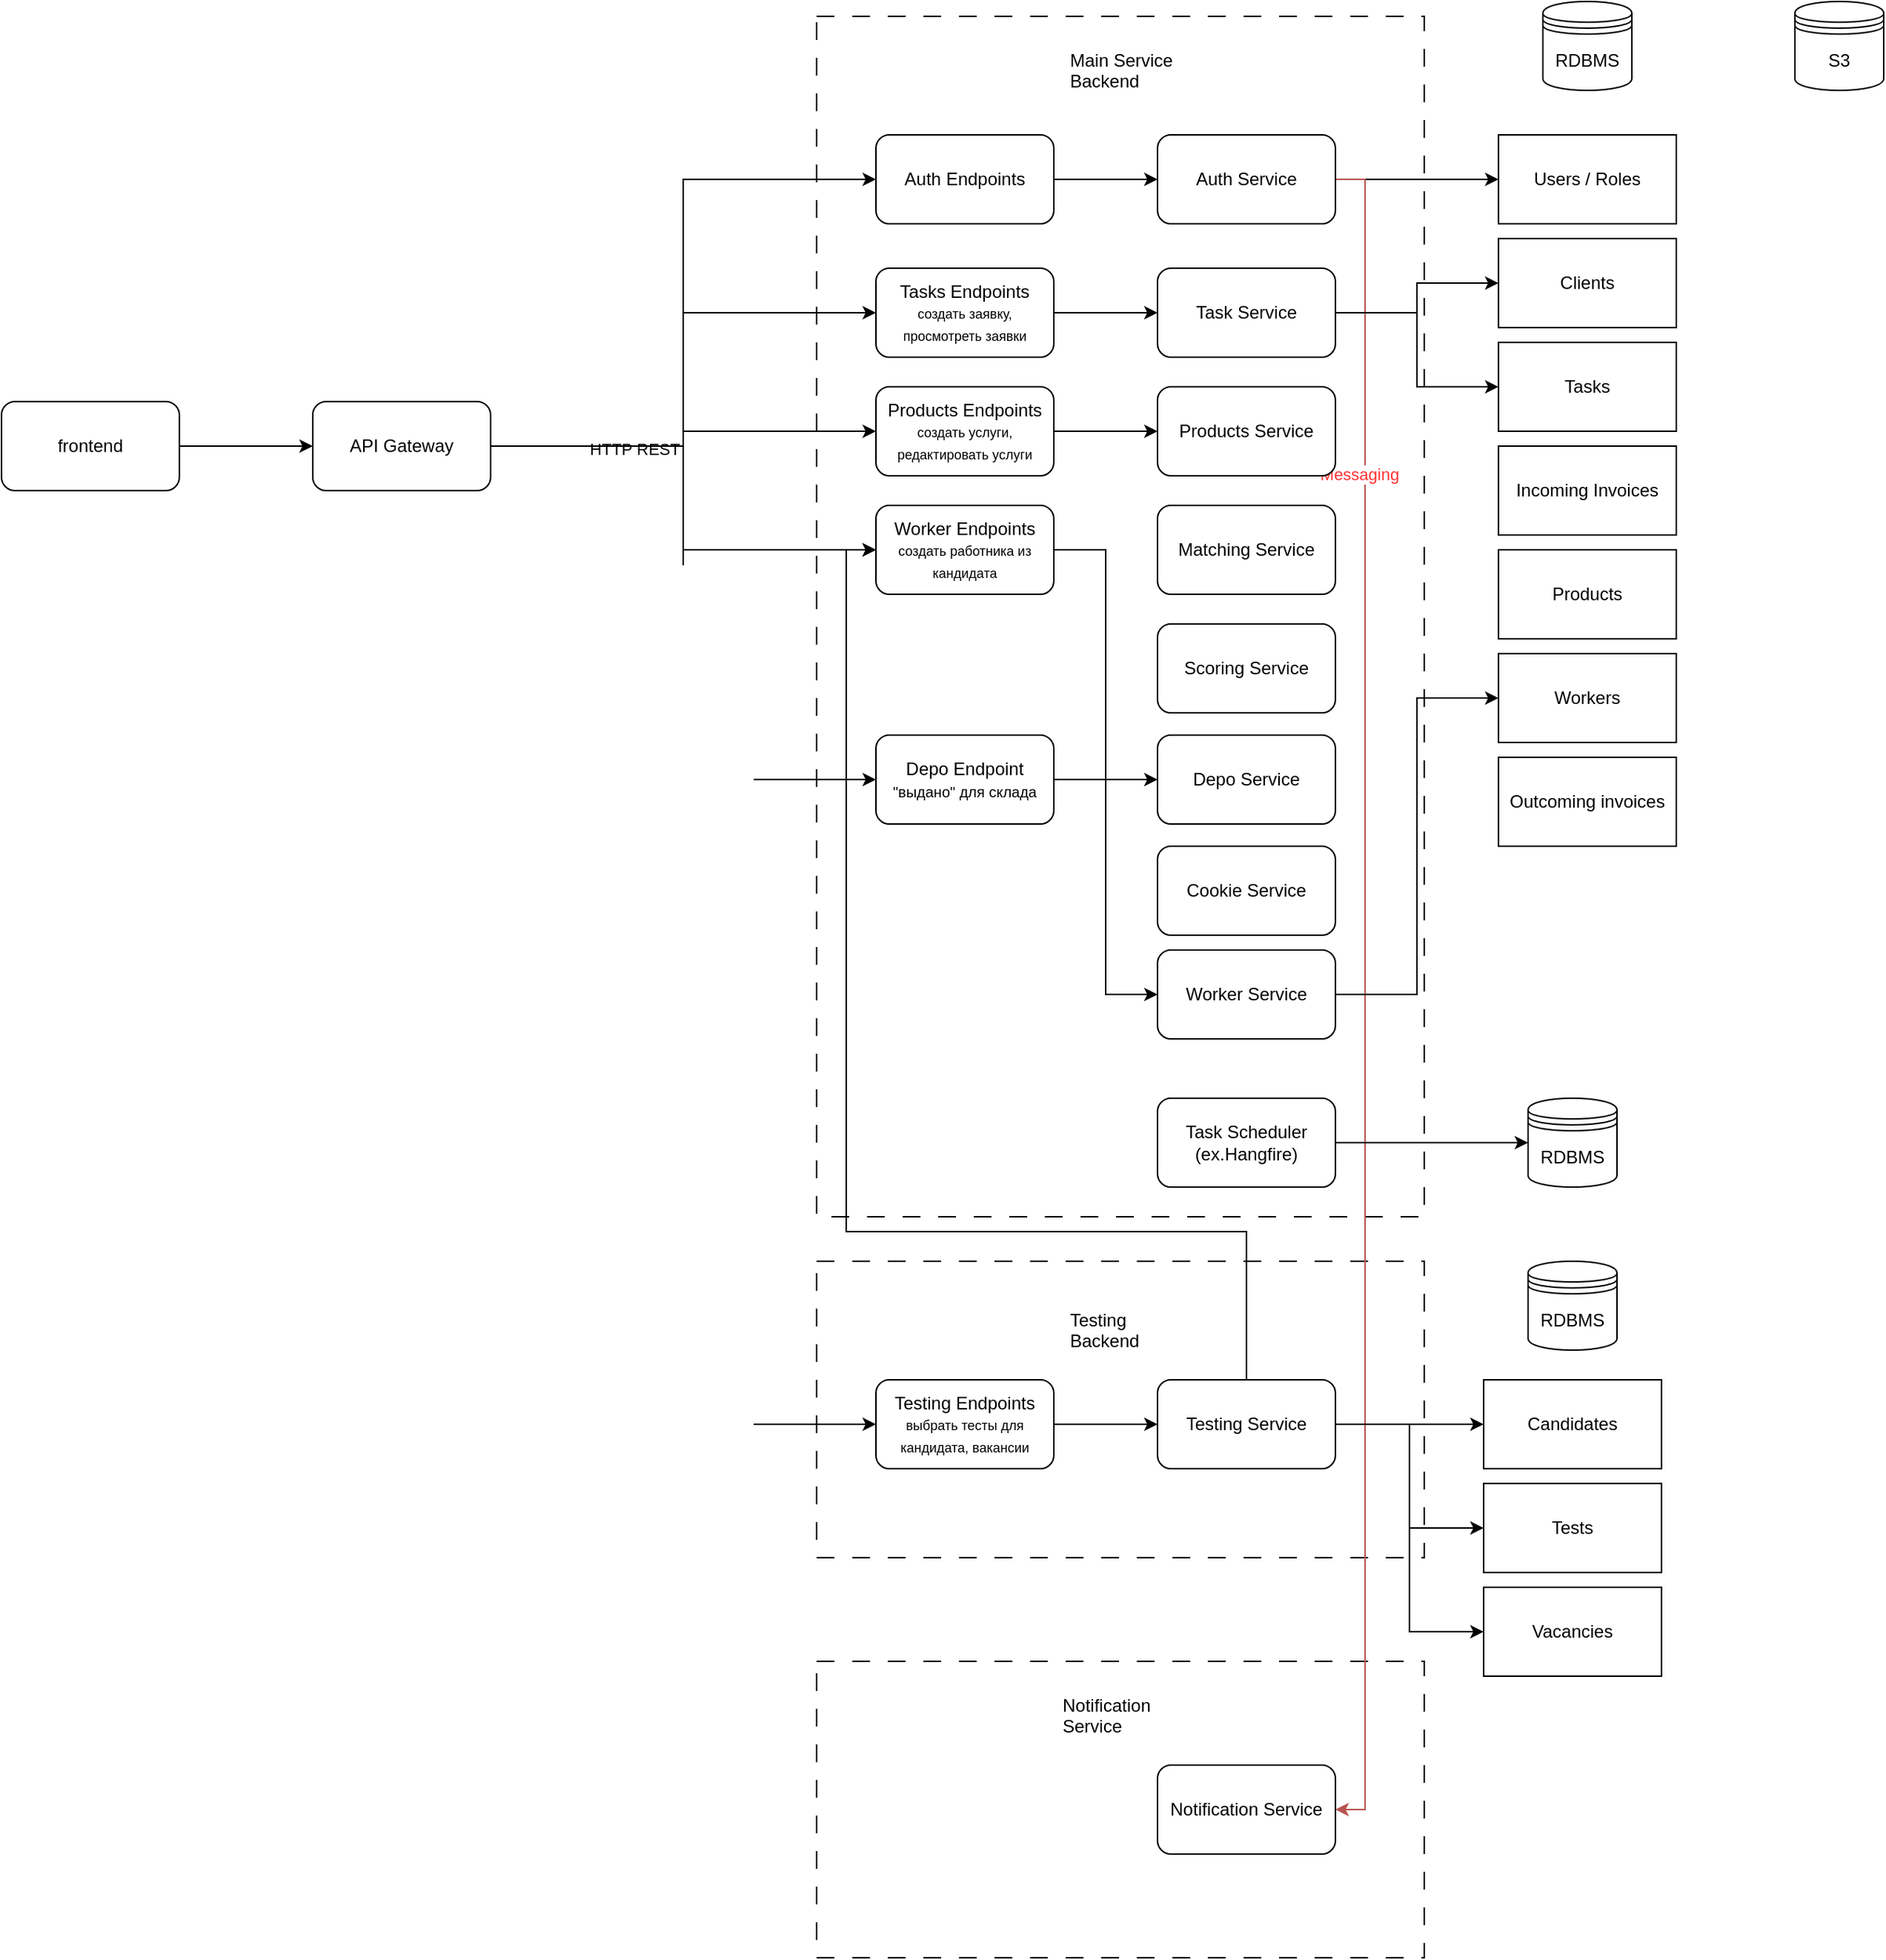 <mxfile version="21.1.2" type="device">
  <diagram name="Страница 1" id="VwyjKjIDrcoXgrn-DnAc">
    <mxGraphModel dx="1886" dy="631" grid="1" gridSize="10" guides="1" tooltips="1" connect="1" arrows="1" fold="1" page="1" pageScale="1" pageWidth="827" pageHeight="1169" math="0" shadow="0">
      <root>
        <mxCell id="0" />
        <mxCell id="1" parent="0" />
        <mxCell id="p6ASIf7CxFFDQzg2Je8K-43" value="" style="rounded=0;whiteSpace=wrap;html=1;fillColor=none;dashed=1;dashPattern=12 12;" vertex="1" parent="1">
          <mxGeometry x="170" y="1150" width="410" height="200" as="geometry" />
        </mxCell>
        <mxCell id="p6ASIf7CxFFDQzg2Je8K-42" value="" style="rounded=0;whiteSpace=wrap;html=1;fillColor=none;dashed=1;dashPattern=12 12;" vertex="1" parent="1">
          <mxGeometry x="170" y="880" width="410" height="200" as="geometry" />
        </mxCell>
        <mxCell id="p6ASIf7CxFFDQzg2Je8K-39" value="" style="rounded=0;whiteSpace=wrap;html=1;fillColor=none;dashed=1;dashPattern=12 12;" vertex="1" parent="1">
          <mxGeometry x="170" y="40" width="410" height="810" as="geometry" />
        </mxCell>
        <mxCell id="p6ASIf7CxFFDQzg2Je8K-49" style="edgeStyle=orthogonalEdgeStyle;rounded=0;orthogonalLoop=1;jettySize=auto;html=1;exitX=1;exitY=0.5;exitDx=0;exitDy=0;" edge="1" parent="1" source="p6ASIf7CxFFDQzg2Je8K-1" target="p6ASIf7CxFFDQzg2Je8K-2">
          <mxGeometry relative="1" as="geometry" />
        </mxCell>
        <mxCell id="p6ASIf7CxFFDQzg2Je8K-1" value="Auth Endpoints" style="rounded=1;whiteSpace=wrap;html=1;" vertex="1" parent="1">
          <mxGeometry x="210" y="120" width="120" height="60" as="geometry" />
        </mxCell>
        <mxCell id="p6ASIf7CxFFDQzg2Je8K-50" style="edgeStyle=orthogonalEdgeStyle;rounded=0;orthogonalLoop=1;jettySize=auto;html=1;exitX=1;exitY=0.5;exitDx=0;exitDy=0;entryX=0;entryY=0.5;entryDx=0;entryDy=0;" edge="1" parent="1" source="p6ASIf7CxFFDQzg2Je8K-2" target="p6ASIf7CxFFDQzg2Je8K-6">
          <mxGeometry relative="1" as="geometry" />
        </mxCell>
        <mxCell id="p6ASIf7CxFFDQzg2Je8K-80" style="edgeStyle=orthogonalEdgeStyle;rounded=0;orthogonalLoop=1;jettySize=auto;html=1;exitX=1;exitY=0.5;exitDx=0;exitDy=0;entryX=1;entryY=0.5;entryDx=0;entryDy=0;fillColor=#f8cecc;strokeColor=#b85450;" edge="1" parent="1" source="p6ASIf7CxFFDQzg2Je8K-2" target="p6ASIf7CxFFDQzg2Je8K-38">
          <mxGeometry relative="1" as="geometry" />
        </mxCell>
        <mxCell id="p6ASIf7CxFFDQzg2Je8K-81" value="Messaging" style="edgeLabel;html=1;align=center;verticalAlign=middle;resizable=0;points=[];fontColor=#FF3333;" vertex="1" connectable="0" parent="p6ASIf7CxFFDQzg2Je8K-80">
          <mxGeometry x="-0.616" y="-4" relative="1" as="geometry">
            <mxPoint as="offset" />
          </mxGeometry>
        </mxCell>
        <mxCell id="p6ASIf7CxFFDQzg2Je8K-2" value="Auth Service&lt;br&gt;" style="rounded=1;whiteSpace=wrap;html=1;" vertex="1" parent="1">
          <mxGeometry x="400" y="120" width="120" height="60" as="geometry" />
        </mxCell>
        <mxCell id="p6ASIf7CxFFDQzg2Je8K-3" value="RDBMS" style="shape=datastore;whiteSpace=wrap;html=1;" vertex="1" parent="1">
          <mxGeometry x="660" y="30" width="60" height="60" as="geometry" />
        </mxCell>
        <mxCell id="p6ASIf7CxFFDQzg2Je8K-51" style="edgeStyle=orthogonalEdgeStyle;rounded=0;orthogonalLoop=1;jettySize=auto;html=1;exitX=1;exitY=0.5;exitDx=0;exitDy=0;" edge="1" parent="1" source="p6ASIf7CxFFDQzg2Je8K-4" target="p6ASIf7CxFFDQzg2Je8K-5">
          <mxGeometry relative="1" as="geometry" />
        </mxCell>
        <mxCell id="p6ASIf7CxFFDQzg2Je8K-4" value="Tasks Endpoints&lt;font style=&quot;&quot;&gt;&lt;br&gt;&lt;font style=&quot;font-size: 9px;&quot;&gt;создать заявку, просмотреть заявки&lt;/font&gt;&lt;/font&gt;" style="rounded=1;whiteSpace=wrap;html=1;" vertex="1" parent="1">
          <mxGeometry x="210" y="210" width="120" height="60" as="geometry" />
        </mxCell>
        <mxCell id="p6ASIf7CxFFDQzg2Je8K-52" style="edgeStyle=orthogonalEdgeStyle;rounded=0;orthogonalLoop=1;jettySize=auto;html=1;exitX=1;exitY=0.5;exitDx=0;exitDy=0;entryX=0;entryY=0.5;entryDx=0;entryDy=0;" edge="1" parent="1" source="p6ASIf7CxFFDQzg2Je8K-5" target="p6ASIf7CxFFDQzg2Je8K-7">
          <mxGeometry relative="1" as="geometry" />
        </mxCell>
        <mxCell id="p6ASIf7CxFFDQzg2Je8K-53" style="edgeStyle=orthogonalEdgeStyle;rounded=0;orthogonalLoop=1;jettySize=auto;html=1;exitX=1;exitY=0.5;exitDx=0;exitDy=0;entryX=0;entryY=0.5;entryDx=0;entryDy=0;" edge="1" parent="1" source="p6ASIf7CxFFDQzg2Je8K-5" target="p6ASIf7CxFFDQzg2Je8K-8">
          <mxGeometry relative="1" as="geometry" />
        </mxCell>
        <mxCell id="p6ASIf7CxFFDQzg2Je8K-5" value="Task Service" style="rounded=1;whiteSpace=wrap;html=1;" vertex="1" parent="1">
          <mxGeometry x="400" y="210" width="120" height="60" as="geometry" />
        </mxCell>
        <mxCell id="p6ASIf7CxFFDQzg2Je8K-6" value="Users / Roles" style="rounded=0;whiteSpace=wrap;html=1;" vertex="1" parent="1">
          <mxGeometry x="630" y="120" width="120" height="60" as="geometry" />
        </mxCell>
        <mxCell id="p6ASIf7CxFFDQzg2Je8K-7" value="Clients" style="rounded=0;whiteSpace=wrap;html=1;" vertex="1" parent="1">
          <mxGeometry x="630" y="190" width="120" height="60" as="geometry" />
        </mxCell>
        <mxCell id="p6ASIf7CxFFDQzg2Je8K-8" value="Tasks" style="rounded=0;whiteSpace=wrap;html=1;" vertex="1" parent="1">
          <mxGeometry x="630" y="260" width="120" height="60" as="geometry" />
        </mxCell>
        <mxCell id="p6ASIf7CxFFDQzg2Je8K-9" value="Incoming Invoices" style="rounded=0;whiteSpace=wrap;html=1;" vertex="1" parent="1">
          <mxGeometry x="630" y="330" width="120" height="60" as="geometry" />
        </mxCell>
        <mxCell id="p6ASIf7CxFFDQzg2Je8K-10" value="Products" style="rounded=0;whiteSpace=wrap;html=1;" vertex="1" parent="1">
          <mxGeometry x="630" y="400" width="120" height="60" as="geometry" />
        </mxCell>
        <mxCell id="p6ASIf7CxFFDQzg2Je8K-11" value="Workers&lt;br&gt;" style="rounded=0;whiteSpace=wrap;html=1;" vertex="1" parent="1">
          <mxGeometry x="630" y="470" width="120" height="60" as="geometry" />
        </mxCell>
        <mxCell id="p6ASIf7CxFFDQzg2Je8K-12" value="S3" style="shape=datastore;whiteSpace=wrap;html=1;" vertex="1" parent="1">
          <mxGeometry x="830" y="30" width="60" height="60" as="geometry" />
        </mxCell>
        <mxCell id="p6ASIf7CxFFDQzg2Je8K-60" style="edgeStyle=orthogonalEdgeStyle;rounded=0;orthogonalLoop=1;jettySize=auto;html=1;exitX=1;exitY=0.5;exitDx=0;exitDy=0;entryX=0;entryY=0.5;entryDx=0;entryDy=0;" edge="1" parent="1" source="p6ASIf7CxFFDQzg2Je8K-14" target="p6ASIf7CxFFDQzg2Je8K-15">
          <mxGeometry relative="1" as="geometry" />
        </mxCell>
        <mxCell id="p6ASIf7CxFFDQzg2Je8K-14" value="Products Endpoints&lt;br&gt;&lt;font style=&quot;font-size: 9px;&quot;&gt;создать услуги, редактировать услуги&lt;/font&gt;" style="rounded=1;whiteSpace=wrap;html=1;" vertex="1" parent="1">
          <mxGeometry x="210" y="290" width="120" height="60" as="geometry" />
        </mxCell>
        <mxCell id="p6ASIf7CxFFDQzg2Je8K-15" value="Products Service" style="rounded=1;whiteSpace=wrap;html=1;" vertex="1" parent="1">
          <mxGeometry x="400" y="290" width="120" height="60" as="geometry" />
        </mxCell>
        <mxCell id="p6ASIf7CxFFDQzg2Je8K-16" value="Matching Service" style="rounded=1;whiteSpace=wrap;html=1;" vertex="1" parent="1">
          <mxGeometry x="400" y="370" width="120" height="60" as="geometry" />
        </mxCell>
        <mxCell id="p6ASIf7CxFFDQzg2Je8K-17" value="Scoring Service" style="rounded=1;whiteSpace=wrap;html=1;" vertex="1" parent="1">
          <mxGeometry x="400" y="450" width="120" height="60" as="geometry" />
        </mxCell>
        <mxCell id="p6ASIf7CxFFDQzg2Je8K-18" value="Depo Service" style="rounded=1;whiteSpace=wrap;html=1;" vertex="1" parent="1">
          <mxGeometry x="400" y="525" width="120" height="60" as="geometry" />
        </mxCell>
        <mxCell id="p6ASIf7CxFFDQzg2Je8K-19" value="Cookie Service" style="rounded=1;whiteSpace=wrap;html=1;" vertex="1" parent="1">
          <mxGeometry x="400" y="600" width="120" height="60" as="geometry" />
        </mxCell>
        <mxCell id="p6ASIf7CxFFDQzg2Je8K-62" style="edgeStyle=orthogonalEdgeStyle;rounded=0;orthogonalLoop=1;jettySize=auto;html=1;exitX=1;exitY=0.5;exitDx=0;exitDy=0;entryX=0;entryY=0.5;entryDx=0;entryDy=0;" edge="1" parent="1" source="p6ASIf7CxFFDQzg2Je8K-20" target="p6ASIf7CxFFDQzg2Je8K-37">
          <mxGeometry relative="1" as="geometry" />
        </mxCell>
        <mxCell id="p6ASIf7CxFFDQzg2Je8K-20" value="Task Scheduler (ex.Hangfire)" style="rounded=1;whiteSpace=wrap;html=1;" vertex="1" parent="1">
          <mxGeometry x="400" y="770" width="120" height="60" as="geometry" />
        </mxCell>
        <mxCell id="p6ASIf7CxFFDQzg2Je8K-61" style="edgeStyle=orthogonalEdgeStyle;rounded=0;orthogonalLoop=1;jettySize=auto;html=1;exitX=1;exitY=0.5;exitDx=0;exitDy=0;" edge="1" parent="1" source="p6ASIf7CxFFDQzg2Je8K-28" target="p6ASIf7CxFFDQzg2Je8K-29">
          <mxGeometry relative="1" as="geometry" />
        </mxCell>
        <mxCell id="p6ASIf7CxFFDQzg2Je8K-28" value="Testing Endpoints&lt;br&gt;&lt;font style=&quot;font-size: 9px;&quot;&gt;выбрать тесты для кандидата, вакансии&lt;/font&gt;" style="rounded=1;whiteSpace=wrap;html=1;" vertex="1" parent="1">
          <mxGeometry x="210" y="960" width="120" height="60" as="geometry" />
        </mxCell>
        <mxCell id="p6ASIf7CxFFDQzg2Je8K-64" style="edgeStyle=orthogonalEdgeStyle;rounded=0;orthogonalLoop=1;jettySize=auto;html=1;entryX=0;entryY=0.5;entryDx=0;entryDy=0;" edge="1" parent="1" source="p6ASIf7CxFFDQzg2Je8K-29" target="p6ASIf7CxFFDQzg2Je8K-63">
          <mxGeometry relative="1" as="geometry">
            <Array as="points">
              <mxPoint x="460" y="860" />
              <mxPoint x="190" y="860" />
              <mxPoint x="190" y="400" />
            </Array>
          </mxGeometry>
        </mxCell>
        <mxCell id="p6ASIf7CxFFDQzg2Je8K-77" style="edgeStyle=orthogonalEdgeStyle;rounded=0;orthogonalLoop=1;jettySize=auto;html=1;exitX=1;exitY=0.5;exitDx=0;exitDy=0;entryX=0;entryY=0.5;entryDx=0;entryDy=0;" edge="1" parent="1" source="p6ASIf7CxFFDQzg2Je8K-29" target="p6ASIf7CxFFDQzg2Je8K-32">
          <mxGeometry relative="1" as="geometry" />
        </mxCell>
        <mxCell id="p6ASIf7CxFFDQzg2Je8K-78" style="edgeStyle=orthogonalEdgeStyle;rounded=0;orthogonalLoop=1;jettySize=auto;html=1;exitX=1;exitY=0.5;exitDx=0;exitDy=0;entryX=0;entryY=0.5;entryDx=0;entryDy=0;" edge="1" parent="1" source="p6ASIf7CxFFDQzg2Je8K-29" target="p6ASIf7CxFFDQzg2Je8K-35">
          <mxGeometry relative="1" as="geometry" />
        </mxCell>
        <mxCell id="p6ASIf7CxFFDQzg2Je8K-79" style="edgeStyle=orthogonalEdgeStyle;rounded=0;orthogonalLoop=1;jettySize=auto;html=1;exitX=1;exitY=0.5;exitDx=0;exitDy=0;entryX=0;entryY=0.5;entryDx=0;entryDy=0;" edge="1" parent="1" source="p6ASIf7CxFFDQzg2Je8K-29" target="p6ASIf7CxFFDQzg2Je8K-36">
          <mxGeometry relative="1" as="geometry" />
        </mxCell>
        <mxCell id="p6ASIf7CxFFDQzg2Je8K-29" value="Testing Service" style="rounded=1;whiteSpace=wrap;html=1;" vertex="1" parent="1">
          <mxGeometry x="400" y="960" width="120" height="60" as="geometry" />
        </mxCell>
        <mxCell id="p6ASIf7CxFFDQzg2Je8K-30" value="RDBMS" style="shape=datastore;whiteSpace=wrap;html=1;" vertex="1" parent="1">
          <mxGeometry x="650" y="880" width="60" height="60" as="geometry" />
        </mxCell>
        <mxCell id="p6ASIf7CxFFDQzg2Je8K-32" value="Candidates" style="rounded=0;whiteSpace=wrap;html=1;" vertex="1" parent="1">
          <mxGeometry x="620" y="960" width="120" height="60" as="geometry" />
        </mxCell>
        <mxCell id="p6ASIf7CxFFDQzg2Je8K-35" value="Tests" style="rounded=0;whiteSpace=wrap;html=1;" vertex="1" parent="1">
          <mxGeometry x="620" y="1030" width="120" height="60" as="geometry" />
        </mxCell>
        <mxCell id="p6ASIf7CxFFDQzg2Je8K-36" value="Vacancies" style="rounded=0;whiteSpace=wrap;html=1;" vertex="1" parent="1">
          <mxGeometry x="620" y="1100" width="120" height="60" as="geometry" />
        </mxCell>
        <mxCell id="p6ASIf7CxFFDQzg2Je8K-37" value="RDBMS" style="shape=datastore;whiteSpace=wrap;html=1;" vertex="1" parent="1">
          <mxGeometry x="650" y="770" width="60" height="60" as="geometry" />
        </mxCell>
        <mxCell id="p6ASIf7CxFFDQzg2Je8K-38" value="Notification Service" style="rounded=1;whiteSpace=wrap;html=1;" vertex="1" parent="1">
          <mxGeometry x="400" y="1220" width="120" height="60" as="geometry" />
        </mxCell>
        <mxCell id="p6ASIf7CxFFDQzg2Je8K-40" value="Main Service Backend" style="text;strokeColor=none;fillColor=none;align=left;verticalAlign=middle;spacingLeft=4;spacingRight=4;overflow=hidden;points=[[0,0.5],[1,0.5]];portConstraint=eastwest;rotatable=0;whiteSpace=wrap;html=1;" vertex="1" parent="1">
          <mxGeometry x="335" y="60" width="80" height="30" as="geometry" />
        </mxCell>
        <mxCell id="p6ASIf7CxFFDQzg2Je8K-41" value="Testing Backend" style="text;strokeColor=none;fillColor=none;align=left;verticalAlign=middle;spacingLeft=4;spacingRight=4;overflow=hidden;points=[[0,0.5],[1,0.5]];portConstraint=eastwest;rotatable=0;whiteSpace=wrap;html=1;" vertex="1" parent="1">
          <mxGeometry x="335" y="910" width="80" height="30" as="geometry" />
        </mxCell>
        <mxCell id="p6ASIf7CxFFDQzg2Je8K-44" value="Notification Service" style="text;strokeColor=none;fillColor=none;align=left;verticalAlign=middle;spacingLeft=4;spacingRight=4;overflow=hidden;points=[[0,0.5],[1,0.5]];portConstraint=eastwest;rotatable=0;whiteSpace=wrap;html=1;" vertex="1" parent="1">
          <mxGeometry x="330" y="1170" width="80" height="30" as="geometry" />
        </mxCell>
        <mxCell id="p6ASIf7CxFFDQzg2Je8K-56" value="Outcoming invoices" style="rounded=0;whiteSpace=wrap;html=1;" vertex="1" parent="1">
          <mxGeometry x="630" y="540" width="120" height="60" as="geometry" />
        </mxCell>
        <mxCell id="p6ASIf7CxFFDQzg2Je8K-85" style="edgeStyle=orthogonalEdgeStyle;rounded=0;orthogonalLoop=1;jettySize=auto;html=1;exitX=1;exitY=0.5;exitDx=0;exitDy=0;entryX=0;entryY=0.5;entryDx=0;entryDy=0;" edge="1" parent="1" source="p6ASIf7CxFFDQzg2Je8K-63" target="p6ASIf7CxFFDQzg2Je8K-66">
          <mxGeometry relative="1" as="geometry" />
        </mxCell>
        <mxCell id="p6ASIf7CxFFDQzg2Je8K-63" value="Worker Endpoints&lt;br&gt;&lt;font style=&quot;font-size: 9px;&quot;&gt;создать работника из кандидата&lt;/font&gt;" style="rounded=1;whiteSpace=wrap;html=1;" vertex="1" parent="1">
          <mxGeometry x="210" y="370" width="120" height="60" as="geometry" />
        </mxCell>
        <mxCell id="p6ASIf7CxFFDQzg2Je8K-86" style="edgeStyle=orthogonalEdgeStyle;rounded=0;orthogonalLoop=1;jettySize=auto;html=1;exitX=1;exitY=0.5;exitDx=0;exitDy=0;entryX=0;entryY=0.5;entryDx=0;entryDy=0;" edge="1" parent="1" source="p6ASIf7CxFFDQzg2Je8K-66" target="p6ASIf7CxFFDQzg2Je8K-11">
          <mxGeometry relative="1" as="geometry" />
        </mxCell>
        <mxCell id="p6ASIf7CxFFDQzg2Je8K-66" value="Worker Service" style="rounded=1;whiteSpace=wrap;html=1;" vertex="1" parent="1">
          <mxGeometry x="400" y="670" width="120" height="60" as="geometry" />
        </mxCell>
        <mxCell id="p6ASIf7CxFFDQzg2Je8K-71" style="edgeStyle=orthogonalEdgeStyle;rounded=0;orthogonalLoop=1;jettySize=auto;html=1;exitX=1;exitY=0.5;exitDx=0;exitDy=0;entryX=0;entryY=0.5;entryDx=0;entryDy=0;" edge="1" parent="1" source="p6ASIf7CxFFDQzg2Je8K-68" target="p6ASIf7CxFFDQzg2Je8K-1">
          <mxGeometry relative="1" as="geometry" />
        </mxCell>
        <mxCell id="p6ASIf7CxFFDQzg2Je8K-72" style="edgeStyle=orthogonalEdgeStyle;rounded=0;orthogonalLoop=1;jettySize=auto;html=1;exitX=1;exitY=0.5;exitDx=0;exitDy=0;entryX=0;entryY=0.5;entryDx=0;entryDy=0;" edge="1" parent="1" source="p6ASIf7CxFFDQzg2Je8K-68" target="p6ASIf7CxFFDQzg2Je8K-4">
          <mxGeometry relative="1" as="geometry" />
        </mxCell>
        <mxCell id="p6ASIf7CxFFDQzg2Je8K-73" style="edgeStyle=orthogonalEdgeStyle;rounded=0;orthogonalLoop=1;jettySize=auto;html=1;exitX=1;exitY=0.5;exitDx=0;exitDy=0;entryX=0;entryY=0.5;entryDx=0;entryDy=0;" edge="1" parent="1" source="p6ASIf7CxFFDQzg2Je8K-68" target="p6ASIf7CxFFDQzg2Je8K-14">
          <mxGeometry relative="1" as="geometry" />
        </mxCell>
        <mxCell id="p6ASIf7CxFFDQzg2Je8K-74" style="edgeStyle=orthogonalEdgeStyle;rounded=0;orthogonalLoop=1;jettySize=auto;html=1;exitX=1;exitY=0.5;exitDx=0;exitDy=0;entryX=0;entryY=0.5;entryDx=0;entryDy=0;" edge="1" parent="1" source="p6ASIf7CxFFDQzg2Je8K-68" target="p6ASIf7CxFFDQzg2Je8K-63">
          <mxGeometry relative="1" as="geometry" />
        </mxCell>
        <mxCell id="p6ASIf7CxFFDQzg2Je8K-75" style="edgeStyle=orthogonalEdgeStyle;rounded=0;orthogonalLoop=1;jettySize=auto;html=1;exitX=1;exitY=0.5;exitDx=0;exitDy=0;entryX=0;entryY=0.5;entryDx=0;entryDy=0;" edge="1" parent="1" source="p6ASIf7CxFFDQzg2Je8K-68" target="p6ASIf7CxFFDQzg2Je8K-28">
          <mxGeometry relative="1" as="geometry" />
        </mxCell>
        <mxCell id="p6ASIf7CxFFDQzg2Je8K-76" value="HTTP REST" style="edgeLabel;html=1;align=center;verticalAlign=middle;resizable=0;points=[];" vertex="1" connectable="0" parent="p6ASIf7CxFFDQzg2Je8K-75">
          <mxGeometry x="-0.789" y="-2" relative="1" as="geometry">
            <mxPoint as="offset" />
          </mxGeometry>
        </mxCell>
        <mxCell id="p6ASIf7CxFFDQzg2Je8K-83" style="edgeStyle=orthogonalEdgeStyle;rounded=0;orthogonalLoop=1;jettySize=auto;html=1;exitX=1;exitY=0.5;exitDx=0;exitDy=0;entryX=0;entryY=0.5;entryDx=0;entryDy=0;" edge="1" parent="1" source="p6ASIf7CxFFDQzg2Je8K-68" target="p6ASIf7CxFFDQzg2Je8K-82">
          <mxGeometry relative="1" as="geometry" />
        </mxCell>
        <mxCell id="p6ASIf7CxFFDQzg2Je8K-68" value="API Gateway&lt;br&gt;" style="rounded=1;whiteSpace=wrap;html=1;" vertex="1" parent="1">
          <mxGeometry x="-170" y="300" width="120" height="60" as="geometry" />
        </mxCell>
        <mxCell id="p6ASIf7CxFFDQzg2Je8K-70" style="edgeStyle=orthogonalEdgeStyle;rounded=0;orthogonalLoop=1;jettySize=auto;html=1;exitX=1;exitY=0.5;exitDx=0;exitDy=0;entryX=0;entryY=0.5;entryDx=0;entryDy=0;" edge="1" parent="1" source="p6ASIf7CxFFDQzg2Je8K-69" target="p6ASIf7CxFFDQzg2Je8K-68">
          <mxGeometry relative="1" as="geometry" />
        </mxCell>
        <mxCell id="p6ASIf7CxFFDQzg2Je8K-69" value="frontend" style="rounded=1;whiteSpace=wrap;html=1;" vertex="1" parent="1">
          <mxGeometry x="-380" y="300" width="120" height="60" as="geometry" />
        </mxCell>
        <mxCell id="p6ASIf7CxFFDQzg2Je8K-84" style="edgeStyle=orthogonalEdgeStyle;rounded=0;orthogonalLoop=1;jettySize=auto;html=1;exitX=1;exitY=0.5;exitDx=0;exitDy=0;entryX=0;entryY=0.5;entryDx=0;entryDy=0;" edge="1" parent="1" source="p6ASIf7CxFFDQzg2Je8K-82" target="p6ASIf7CxFFDQzg2Je8K-18">
          <mxGeometry relative="1" as="geometry" />
        </mxCell>
        <mxCell id="p6ASIf7CxFFDQzg2Je8K-82" value="Depo Endpoint&lt;br style=&quot;font-size: 11px;&quot;&gt;&lt;font size=&quot;1&quot;&gt;&quot;выдано&quot; для склада&lt;/font&gt;" style="rounded=1;whiteSpace=wrap;html=1;" vertex="1" parent="1">
          <mxGeometry x="210" y="525" width="120" height="60" as="geometry" />
        </mxCell>
      </root>
    </mxGraphModel>
  </diagram>
</mxfile>
